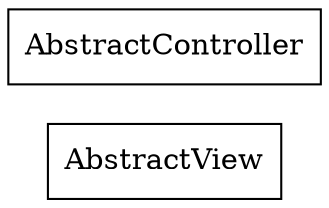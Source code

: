 strict digraph class_diagram {
  rankdir=LR;
  AbstractView[
    label="AbstractView",
    URL="AbstractView.html",
    tooltip="org.lamsfoundation.lams.common.mvc.AbstractView",
    shape="record"
  ];
  AbstractController[
    label="AbstractController",
    URL="AbstractController.html",
    tooltip="org.lamsfoundation.lams.common.mvc.AbstractController",
    shape="record"
  ];
}
